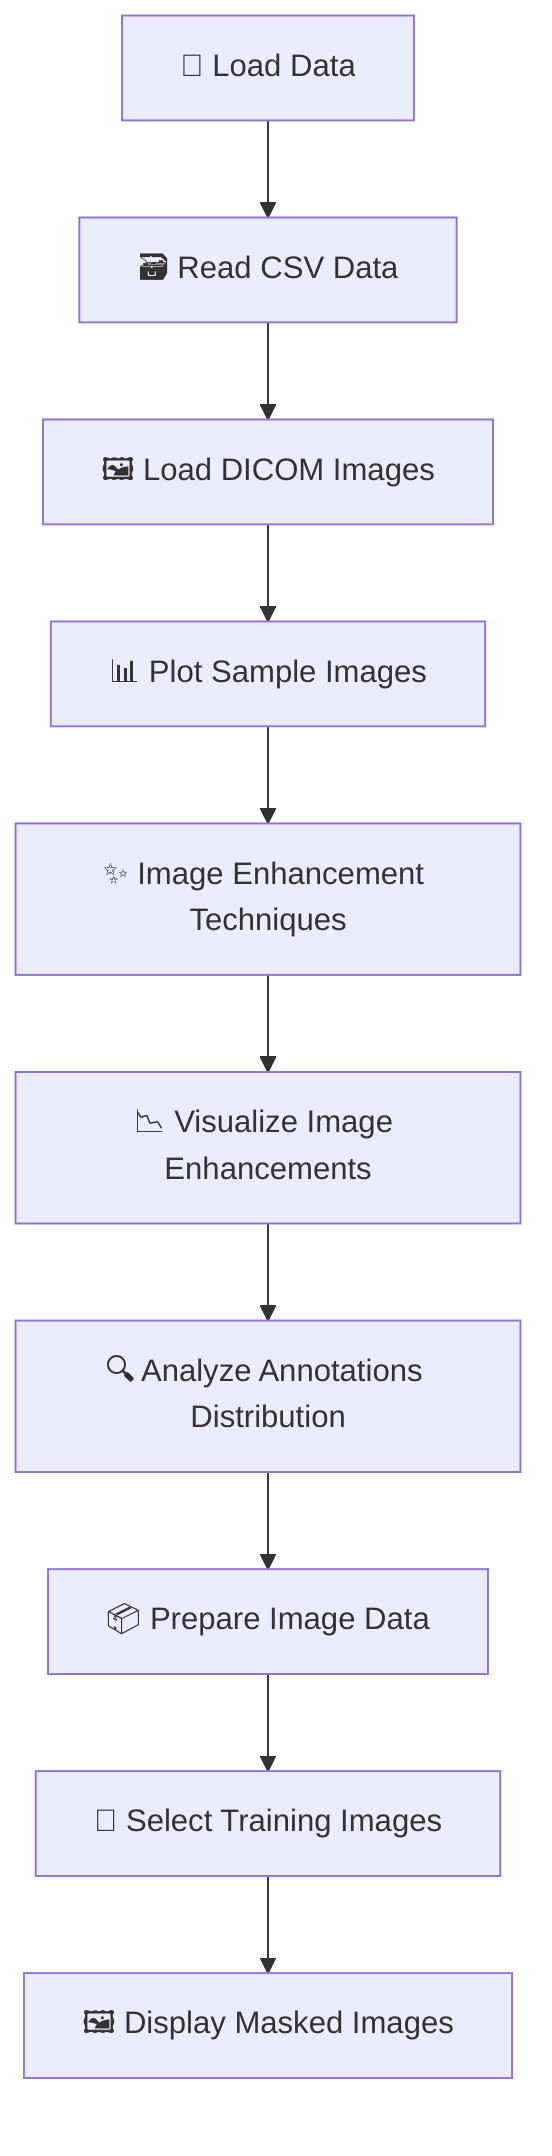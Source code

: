 flowchart TD
    A["📂 Load Data"] --> B["🗃️ Read CSV Data"] 
    B --> C["🖼️ Load DICOM Images"]
    C --> D["📊 Plot Sample Images"]
    D --> E["✨ Image Enhancement Techniques"]
    E --> F["📉 Visualize Image Enhancements"]
    F --> G["🔍 Analyze Annotations Distribution"]
    G --> H["📦 Prepare Image Data"]
    H --> I["🚀 Select Training Images"]
    I --> J["🖼️ Display Masked Images"]